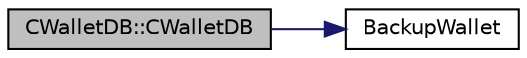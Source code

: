 digraph "CWalletDB::CWalletDB"
{
  edge [fontname="Helvetica",fontsize="10",labelfontname="Helvetica",labelfontsize="10"];
  node [fontname="Helvetica",fontsize="10",shape=record];
  rankdir="LR";
  Node0 [label="CWalletDB::CWalletDB",height=0.2,width=0.4,color="black", fillcolor="grey75", style="filled", fontcolor="black"];
  Node0 -> Node1 [color="midnightblue",fontsize="10",style="solid",fontname="Helvetica"];
  Node1 [label="BackupWallet",height=0.2,width=0.4,color="black", fillcolor="white", style="filled",URL="$walletdb_8h.html#a064e8516156f880b8c51f325bcccde4f"];
}
